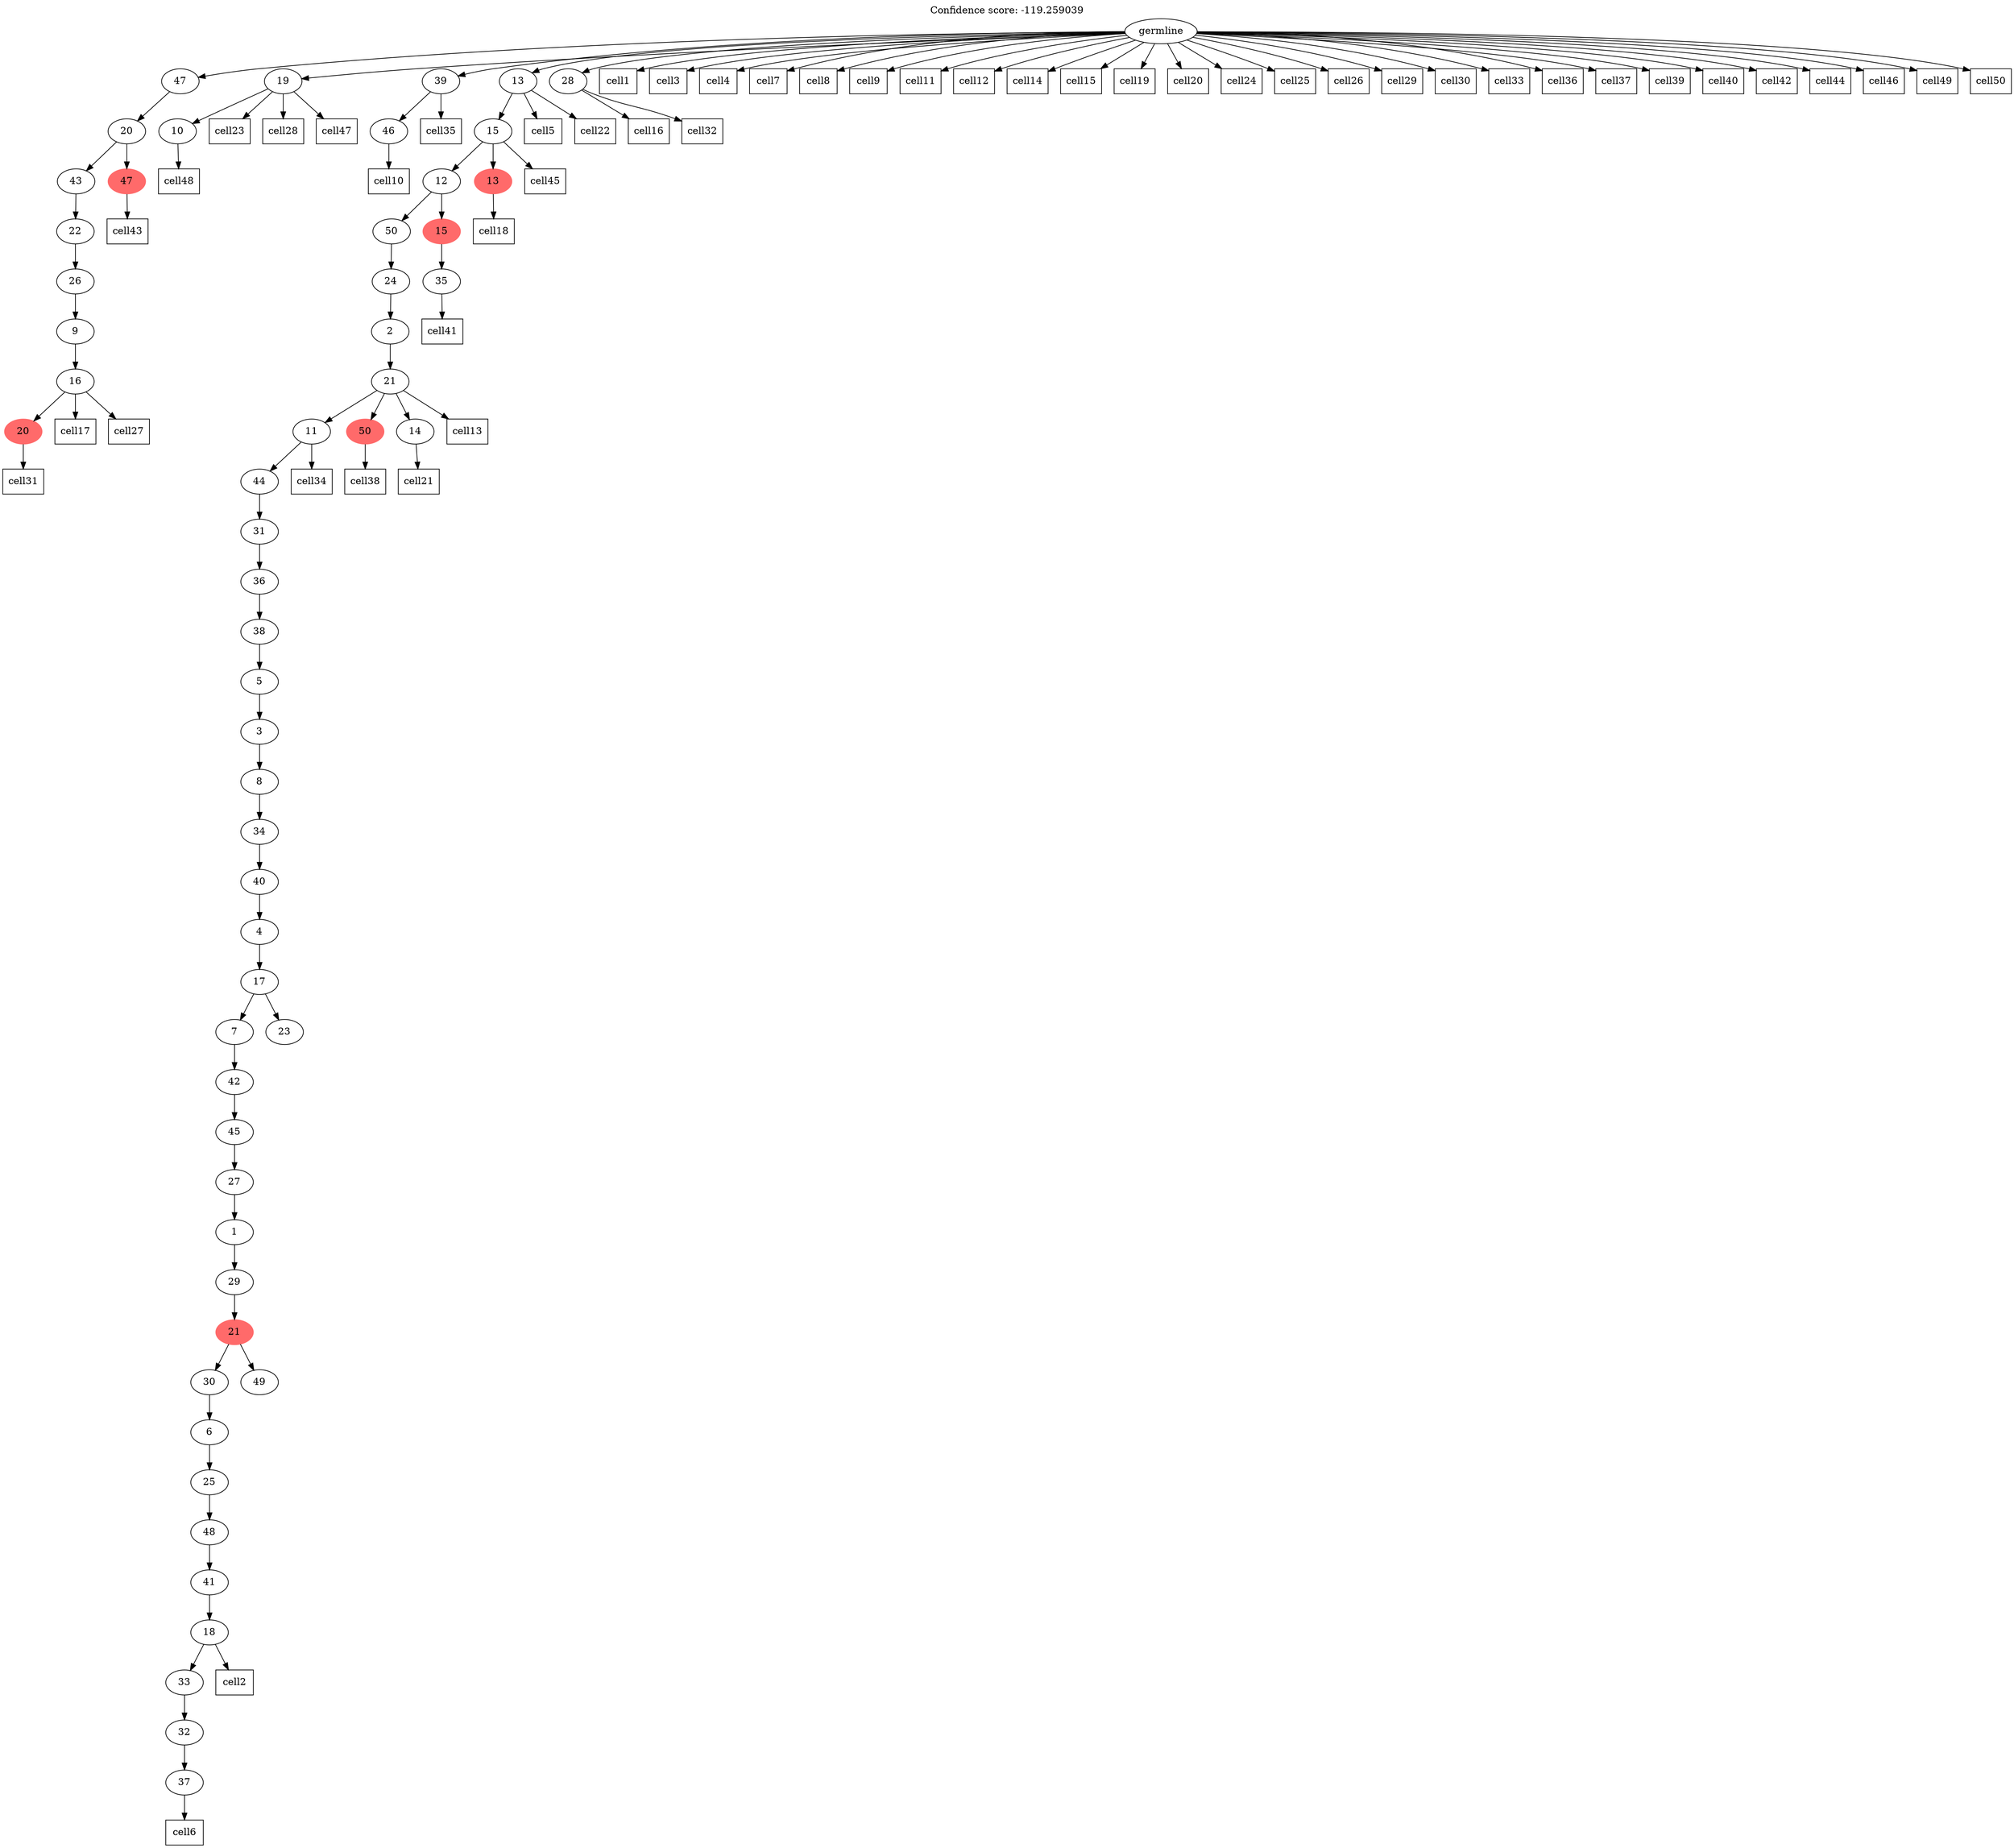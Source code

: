 digraph g {
	"53" -> "54";
	"54" [color=indianred1, style=filled, label="20"];
	"52" -> "53";
	"53" [label="16"];
	"51" -> "52";
	"52" [label="9"];
	"50" -> "51";
	"51" [label="26"];
	"49" -> "50";
	"50" [label="22"];
	"48" -> "49";
	"49" [label="43"];
	"48" -> "55";
	"55" [color=indianred1, style=filled, label="47"];
	"47" -> "48";
	"48" [label="20"];
	"45" -> "46";
	"46" [label="10"];
	"43" -> "44";
	"44" [label="46"];
	"36" -> "37";
	"37" [label="37"];
	"35" -> "36";
	"36" [label="32"];
	"34" -> "35";
	"35" [label="33"];
	"33" -> "34";
	"34" [label="18"];
	"32" -> "33";
	"33" [label="41"];
	"31" -> "32";
	"32" [label="48"];
	"30" -> "31";
	"31" [label="25"];
	"29" -> "30";
	"30" [label="6"];
	"28" -> "29";
	"29" [label="30"];
	"28" -> "38";
	"38" [label="49"];
	"27" -> "28";
	"28" [color=indianred1, style=filled, label="21"];
	"26" -> "27";
	"27" [label="29"];
	"25" -> "26";
	"26" [label="1"];
	"24" -> "25";
	"25" [label="27"];
	"23" -> "24";
	"24" [label="45"];
	"22" -> "23";
	"23" [label="42"];
	"21" -> "22";
	"22" [label="7"];
	"21" -> "39";
	"39" [label="23"];
	"20" -> "21";
	"21" [label="17"];
	"19" -> "20";
	"20" [label="4"];
	"18" -> "19";
	"19" [label="40"];
	"17" -> "18";
	"18" [label="34"];
	"16" -> "17";
	"17" [label="8"];
	"15" -> "16";
	"16" [label="3"];
	"14" -> "15";
	"15" [label="5"];
	"13" -> "14";
	"14" [label="38"];
	"12" -> "13";
	"13" [label="36"];
	"11" -> "12";
	"12" [label="31"];
	"10" -> "11";
	"11" [label="44"];
	"9" -> "10";
	"10" [label="11"];
	"9" -> "40";
	"40" [color=indianred1, style=filled, label="50"];
	"9" -> "41";
	"41" [label="14"];
	"8" -> "9";
	"9" [label="21"];
	"7" -> "8";
	"8" [label="2"];
	"6" -> "7";
	"7" [label="24"];
	"4" -> "5";
	"5" [label="35"];
	"3" -> "4";
	"4" [color=indianred1, style=filled, label="15"];
	"3" -> "6";
	"6" [label="50"];
	"2" -> "3";
	"3" [label="12"];
	"2" -> "42";
	"42" [color=indianred1, style=filled, label="13"];
	"1" -> "2";
	"2" [label="15"];
	"0" -> "1";
	"1" [label="13"];
	"0" -> "43";
	"43" [label="39"];
	"0" -> "45";
	"45" [label="19"];
	"0" -> "47";
	"47" [label="47"];
	"0" -> "56";
	"56" [label="28"];
	"0" [label="germline"];
	"0" -> "cell1";
	"cell1" [shape=box];
	"34" -> "cell2";
	"cell2" [shape=box];
	"0" -> "cell3";
	"cell3" [shape=box];
	"0" -> "cell4";
	"cell4" [shape=box];
	"1" -> "cell5";
	"cell5" [shape=box];
	"37" -> "cell6";
	"cell6" [shape=box];
	"0" -> "cell7";
	"cell7" [shape=box];
	"0" -> "cell8";
	"cell8" [shape=box];
	"0" -> "cell9";
	"cell9" [shape=box];
	"44" -> "cell10";
	"cell10" [shape=box];
	"0" -> "cell11";
	"cell11" [shape=box];
	"0" -> "cell12";
	"cell12" [shape=box];
	"9" -> "cell13";
	"cell13" [shape=box];
	"0" -> "cell14";
	"cell14" [shape=box];
	"0" -> "cell15";
	"cell15" [shape=box];
	"56" -> "cell16";
	"cell16" [shape=box];
	"53" -> "cell17";
	"cell17" [shape=box];
	"42" -> "cell18";
	"cell18" [shape=box];
	"0" -> "cell19";
	"cell19" [shape=box];
	"0" -> "cell20";
	"cell20" [shape=box];
	"41" -> "cell21";
	"cell21" [shape=box];
	"1" -> "cell22";
	"cell22" [shape=box];
	"45" -> "cell23";
	"cell23" [shape=box];
	"0" -> "cell24";
	"cell24" [shape=box];
	"0" -> "cell25";
	"cell25" [shape=box];
	"0" -> "cell26";
	"cell26" [shape=box];
	"53" -> "cell27";
	"cell27" [shape=box];
	"45" -> "cell28";
	"cell28" [shape=box];
	"0" -> "cell29";
	"cell29" [shape=box];
	"0" -> "cell30";
	"cell30" [shape=box];
	"54" -> "cell31";
	"cell31" [shape=box];
	"56" -> "cell32";
	"cell32" [shape=box];
	"0" -> "cell33";
	"cell33" [shape=box];
	"10" -> "cell34";
	"cell34" [shape=box];
	"43" -> "cell35";
	"cell35" [shape=box];
	"0" -> "cell36";
	"cell36" [shape=box];
	"0" -> "cell37";
	"cell37" [shape=box];
	"40" -> "cell38";
	"cell38" [shape=box];
	"0" -> "cell39";
	"cell39" [shape=box];
	"0" -> "cell40";
	"cell40" [shape=box];
	"5" -> "cell41";
	"cell41" [shape=box];
	"0" -> "cell42";
	"cell42" [shape=box];
	"55" -> "cell43";
	"cell43" [shape=box];
	"0" -> "cell44";
	"cell44" [shape=box];
	"2" -> "cell45";
	"cell45" [shape=box];
	"0" -> "cell46";
	"cell46" [shape=box];
	"45" -> "cell47";
	"cell47" [shape=box];
	"46" -> "cell48";
	"cell48" [shape=box];
	"0" -> "cell49";
	"cell49" [shape=box];
	"0" -> "cell50";
	"cell50" [shape=box];
	labelloc="t";
	label="Confidence score: -119.259039";
}
